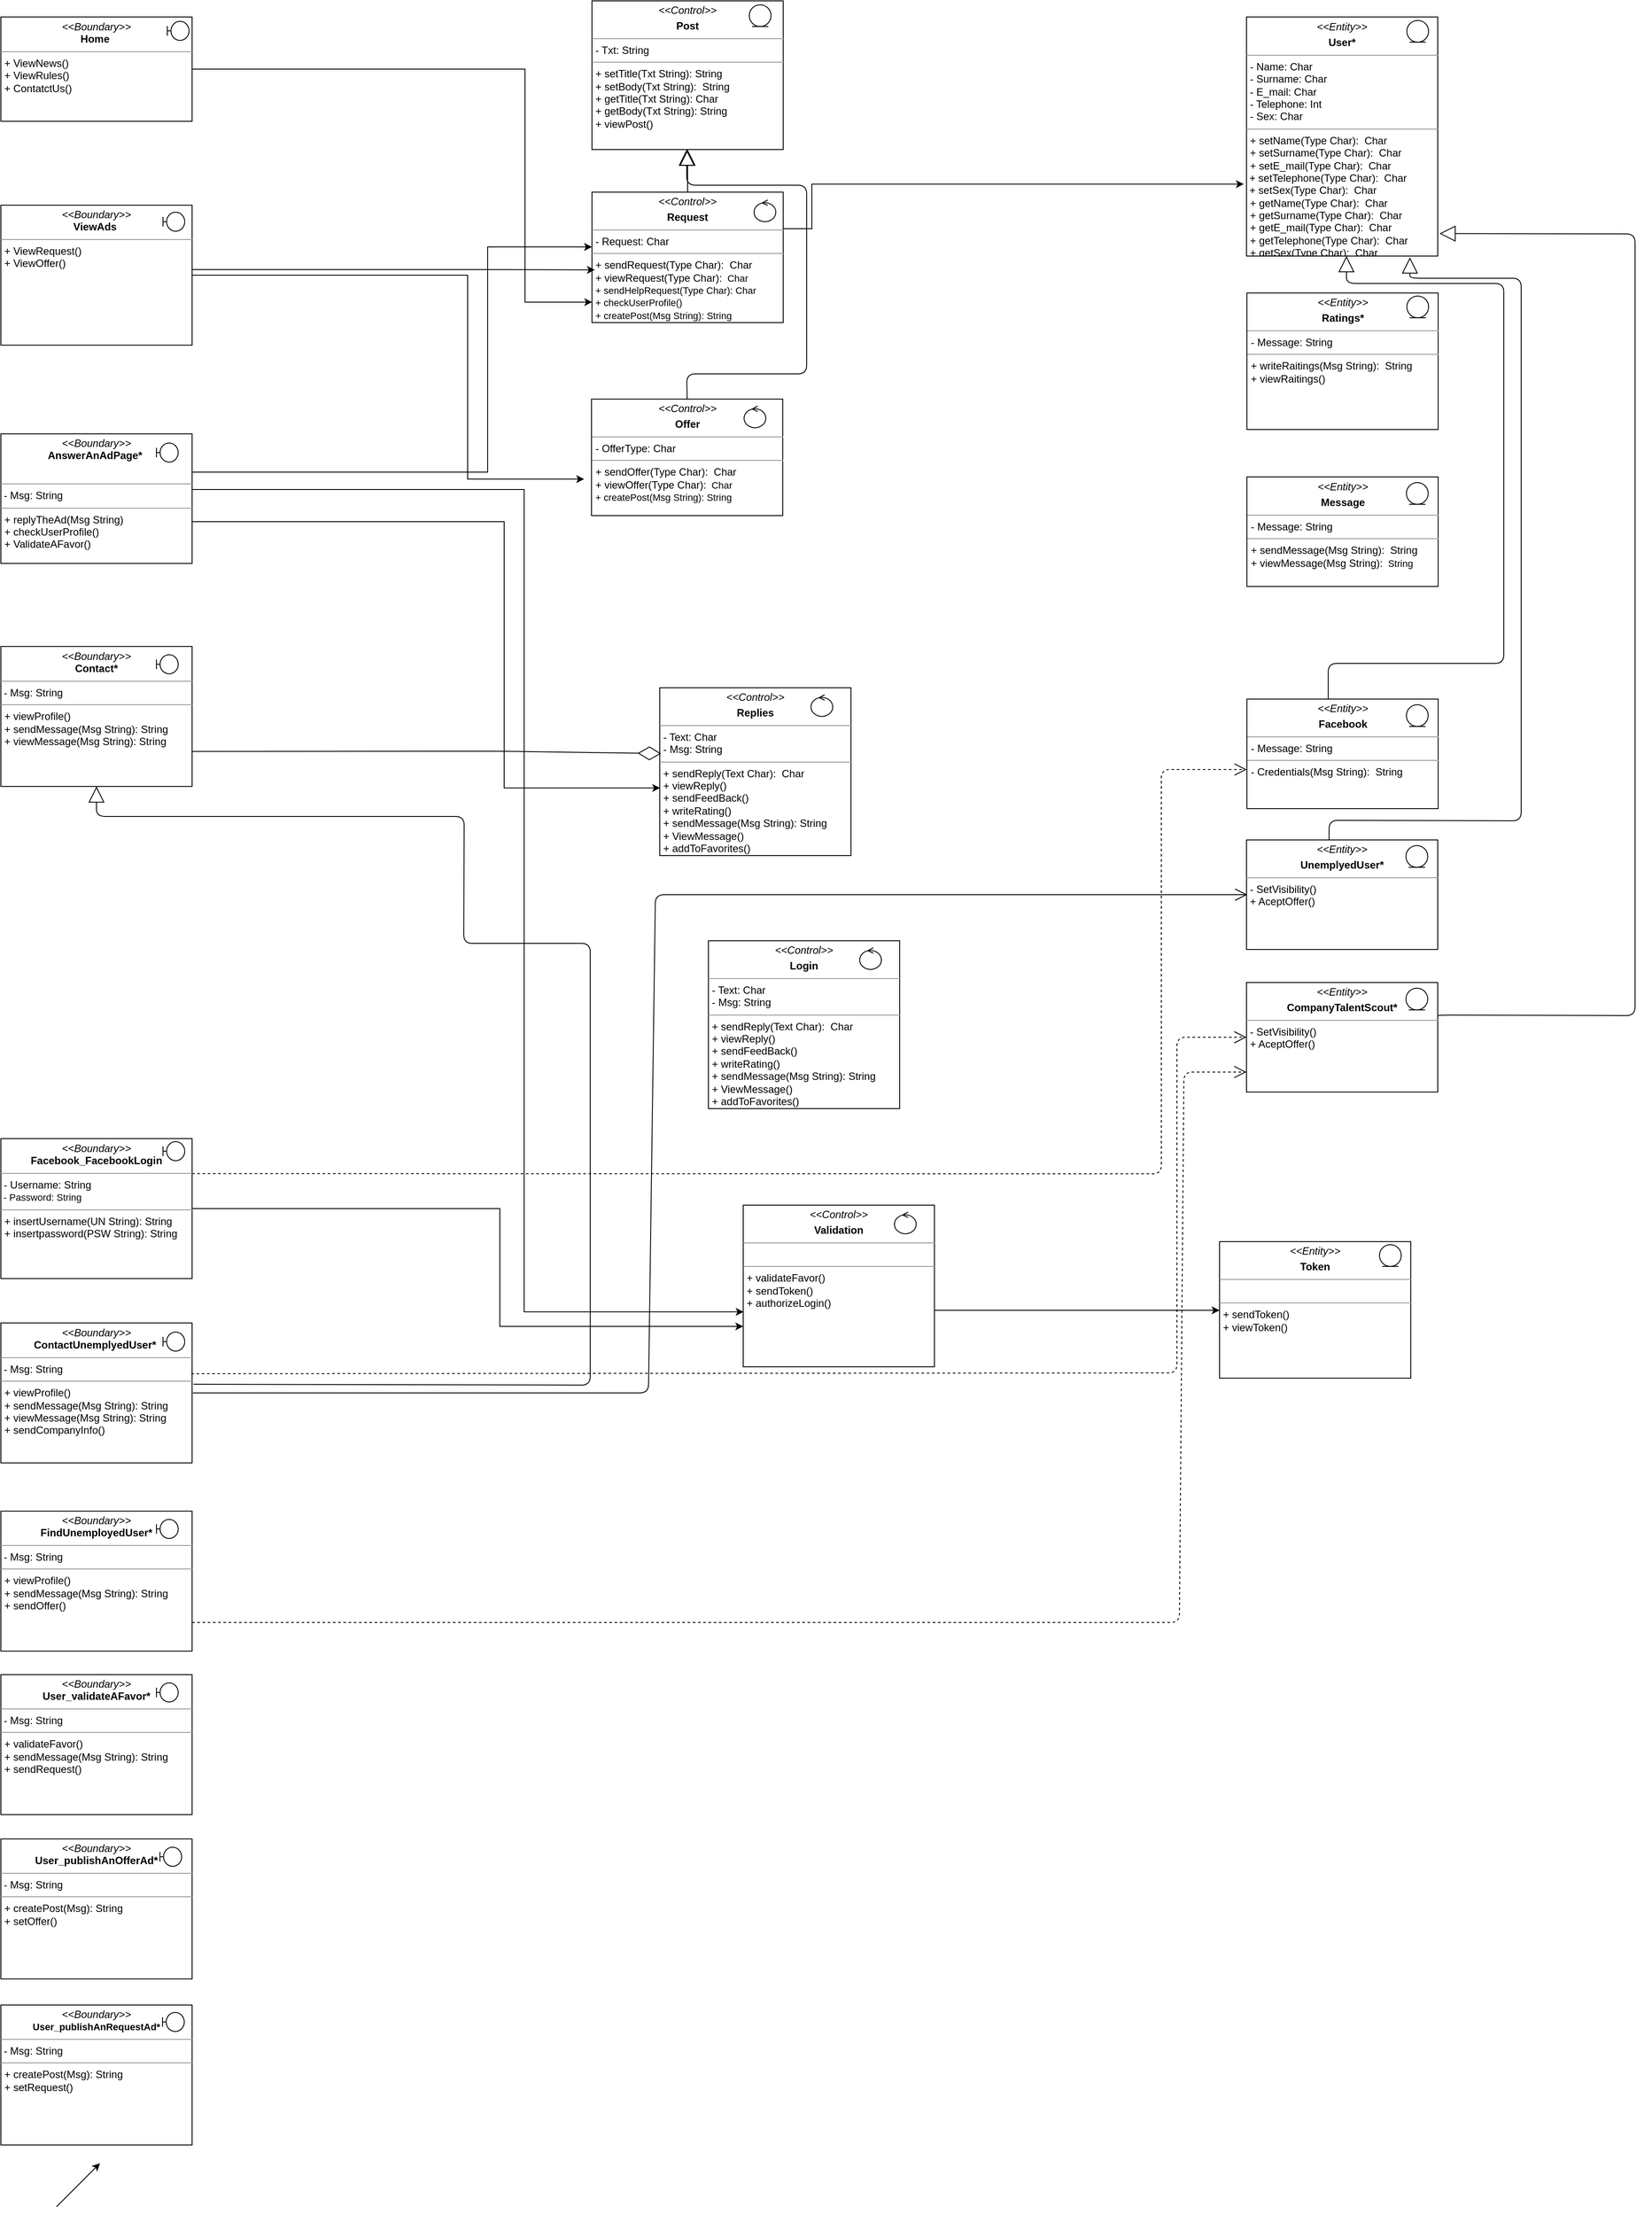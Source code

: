 <mxfile version="12.4.2" type="device" pages="1"><diagram name="Page-1" id="c4acf3e9-155e-7222-9cf6-157b1a14988f"><mxGraphModel dx="3022" dy="815" grid="0" gridSize="10" guides="1" tooltips="1" connect="1" arrows="1" fold="1" page="1" pageScale="1" pageWidth="1600" pageHeight="1200" background="#ffffff" math="0" shadow="0"><root><mxCell id="0"/><mxCell id="1" parent="0"/><mxCell id="k34qeXfR0Qo-PCBVSFpc-10" value="" style="edgeStyle=orthogonalEdgeStyle;rounded=0;orthogonalLoop=1;jettySize=auto;html=1;entryX=0.001;entryY=0.843;entryDx=0;entryDy=0;entryPerimeter=0;" parent="1" source="5d2195bd80daf111-18" target="mi70s_dDfHyVeeevijjB-14" edge="1"><mxGeometry relative="1" as="geometry"><mxPoint x="403" y="357" as="targetPoint"/><Array as="points"><mxPoint x="357" y="100"/><mxPoint x="357" y="367"/></Array></mxGeometry></mxCell><mxCell id="5d2195bd80daf111-18" value="&lt;p style=&quot;margin: 0px ; margin-top: 4px ; text-align: center&quot;&gt;&lt;i&gt;&amp;lt;&amp;lt;Boundary&amp;gt;&amp;gt;&lt;/i&gt;&lt;br&gt;&lt;b&gt;Home&amp;nbsp;&lt;/b&gt;&lt;/p&gt;&lt;hr size=&quot;1&quot;&gt;&lt;p style=&quot;margin: 0px 0px 0px 4px&quot;&gt;+ ViewNews()&lt;br&gt;+ ViewRules()&lt;/p&gt;&lt;p style=&quot;margin: 0px 0px 0px 4px&quot;&gt;+ ContatctUs()&lt;/p&gt;&lt;p style=&quot;margin: 0px 0px 0px 4px&quot;&gt;&lt;br&gt;&lt;/p&gt;" style="verticalAlign=top;align=left;overflow=fill;fontSize=12;fontFamily=Helvetica;html=1;rounded=0;shadow=0;comic=0;labelBackgroundColor=none;strokeWidth=1" parent="1" vertex="1"><mxGeometry x="-246" y="39.5" width="220" height="120" as="geometry"/></mxCell><mxCell id="mi70s_dDfHyVeeevijjB-1" value="&lt;p style=&quot;margin: 0px ; margin-top: 4px ; text-align: center&quot;&gt;&lt;font style=&quot;font-size: 12px&quot;&gt;&lt;i&gt;&amp;lt;&amp;lt;Control&amp;gt;&amp;gt;&lt;/i&gt;&lt;br&gt;&lt;/font&gt;&lt;/p&gt;&lt;p style=&quot;margin: 0px ; margin-top: 4px ; text-align: center&quot;&gt;&lt;font style=&quot;font-size: 12px&quot;&gt;&lt;b&gt;Offer&lt;/b&gt;&lt;/font&gt;&lt;/p&gt;&lt;hr size=&quot;1&quot;&gt;&lt;p style=&quot;margin: 0px 0px 0px 4px&quot;&gt;&lt;font style=&quot;font-size: 12px&quot;&gt;- OfferType: Char&lt;br&gt;&lt;/font&gt;&lt;/p&gt;&lt;hr size=&quot;1&quot;&gt;&lt;p style=&quot;margin: 0px 0px 0px 4px&quot;&gt;+ sendOffer(Type Char):&amp;nbsp; Char&lt;br&gt;+ viewOffer(Type Char):&lt;font style=&quot;font-size: 11px&quot;&gt;&amp;nbsp; Char&lt;/font&gt;&lt;/p&gt;&lt;p style=&quot;margin: 0px 0px 0px 4px&quot;&gt;&lt;font style=&quot;font-size: 11px&quot;&gt;+ createPost(Msg String): String&lt;/font&gt;&lt;/p&gt;" style="verticalAlign=top;align=left;overflow=fill;fontSize=12;fontFamily=Helvetica;html=1;rounded=0;shadow=0;comic=0;labelBackgroundColor=none;strokeWidth=1" parent="1" vertex="1"><mxGeometry x="433.5" y="479" width="220" height="134" as="geometry"/></mxCell><mxCell id="mi70s_dDfHyVeeevijjB-4" value="&lt;p style=&quot;margin: 0px ; margin-top: 4px ; text-align: center&quot;&gt;&lt;i&gt;&amp;lt;&amp;lt;Control&amp;gt;&amp;gt;&lt;/i&gt;&lt;br&gt;&lt;/p&gt;&lt;p style=&quot;margin: 0px ; margin-top: 4px ; text-align: center&quot;&gt;&lt;b&gt;Post&lt;/b&gt;&lt;/p&gt;&lt;hr size=&quot;1&quot;&gt;&lt;p style=&quot;margin: 0px ; margin-left: 4px&quot;&gt;- Txt: String&lt;br&gt;&lt;/p&gt;&lt;hr size=&quot;1&quot;&gt;&lt;p style=&quot;margin: 0px ; margin-left: 4px&quot;&gt;+ setTitle(Txt String): String&lt;br&gt;+ setBody(Txt String):&amp;nbsp; String&lt;/p&gt;&lt;p style=&quot;margin: 0px ; margin-left: 4px&quot;&gt;+ getTitle(Txt String): Char&lt;br&gt;+ getBody(Txt String): String&lt;br&gt;&lt;/p&gt;&lt;p style=&quot;margin: 0px ; margin-left: 4px&quot;&gt;+ viewPost()&lt;/p&gt;" style="verticalAlign=top;align=left;overflow=fill;fontSize=12;fontFamily=Helvetica;html=1;rounded=0;shadow=0;comic=0;labelBackgroundColor=none;strokeWidth=1" parent="1" vertex="1"><mxGeometry x="434" y="21" width="220" height="171" as="geometry"/></mxCell><mxCell id="k34qeXfR0Qo-PCBVSFpc-33" style="edgeStyle=orthogonalEdgeStyle;rounded=0;orthogonalLoop=1;jettySize=auto;html=1;entryX=-0.014;entryY=0.699;entryDx=0;entryDy=0;entryPerimeter=0;exitX=1;exitY=0.623;exitDx=0;exitDy=0;exitPerimeter=0;" parent="1" source="mi70s_dDfHyVeeevijjB-14" target="mi70s_dDfHyVeeevijjB-29" edge="1"><mxGeometry relative="1" as="geometry"><Array as="points"><mxPoint x="646" y="283"/><mxPoint x="687" y="283"/><mxPoint x="687" y="233"/></Array></mxGeometry></mxCell><mxCell id="mi70s_dDfHyVeeevijjB-14" value="&lt;p style=&quot;margin: 4px 0px 0px ; text-align: center&quot;&gt;&lt;i&gt;&amp;lt;&amp;lt;Control&amp;gt;&amp;gt;&lt;/i&gt;&lt;br&gt;&lt;/p&gt;&lt;p style=&quot;margin: 0px ; margin-top: 4px ; text-align: center&quot;&gt;&lt;span&gt;&lt;b&gt;Request&lt;/b&gt;&lt;/span&gt;&lt;br&gt;&lt;/p&gt;&lt;hr size=&quot;1&quot;&gt;&lt;p style=&quot;margin: 0px 0px 0px 4px&quot;&gt;&lt;font style=&quot;font-size: 12px&quot;&gt;- Request: Char&lt;br&gt;&lt;/font&gt;&lt;/p&gt;&lt;hr size=&quot;1&quot;&gt;&lt;p style=&quot;margin: 0px 0px 0px 4px&quot;&gt;+ sendRequest(Type Char):&amp;nbsp; Char&lt;br&gt;+ viewRequest(Type Char):&lt;font style=&quot;font-size: 11px&quot;&gt;&amp;nbsp; Char&lt;/font&gt;&lt;br&gt;&lt;/p&gt;&lt;p style=&quot;margin: 0px 0px 0px 4px&quot;&gt;&lt;font style=&quot;font-size: 11px&quot;&gt;+ sendHelpRequest(Type Char): Char&lt;/font&gt;&lt;/p&gt;&lt;p style=&quot;margin: 0px 0px 0px 4px&quot;&gt;&lt;font style=&quot;font-size: 11px&quot;&gt;+ checkUserProfile()&lt;/font&gt;&lt;/p&gt;&lt;p style=&quot;margin: 0px 0px 0px 4px&quot;&gt;&lt;font style=&quot;font-size: 11px&quot;&gt;+ createPost(Msg String): String&lt;br&gt;&lt;/font&gt;&lt;/p&gt;" style="verticalAlign=top;align=left;overflow=fill;fontSize=12;fontFamily=Helvetica;html=1;rounded=0;shadow=0;comic=0;labelBackgroundColor=none;strokeWidth=1" parent="1" vertex="1"><mxGeometry x="434" y="241" width="220" height="150" as="geometry"/></mxCell><mxCell id="k34qeXfR0Qo-PCBVSFpc-29" style="edgeStyle=orthogonalEdgeStyle;rounded=0;orthogonalLoop=1;jettySize=auto;html=1;entryX=0.015;entryY=0.596;entryDx=0;entryDy=0;entryPerimeter=0;" parent="1" source="mi70s_dDfHyVeeevijjB-16" target="mi70s_dDfHyVeeevijjB-14" edge="1"><mxGeometry relative="1" as="geometry"><Array as="points"><mxPoint x="299" y="330"/><mxPoint x="299" y="330"/></Array></mxGeometry></mxCell><mxCell id="k34qeXfR0Qo-PCBVSFpc-31" style="edgeStyle=orthogonalEdgeStyle;rounded=0;orthogonalLoop=1;jettySize=auto;html=1;" parent="1" source="mi70s_dDfHyVeeevijjB-16" edge="1"><mxGeometry relative="1" as="geometry"><mxPoint x="425" y="571" as="targetPoint"/><Array as="points"><mxPoint x="291" y="337"/><mxPoint x="291" y="571"/></Array></mxGeometry></mxCell><mxCell id="mi70s_dDfHyVeeevijjB-16" value="&lt;p style=&quot;margin: 0px ; margin-top: 4px ; text-align: center&quot;&gt;&lt;i&gt;&amp;lt;&amp;lt;Boundary&amp;gt;&amp;gt;&lt;/i&gt;&lt;br&gt;&lt;b&gt;ViewAds&amp;nbsp;&lt;/b&gt;&lt;/p&gt;&lt;hr size=&quot;1&quot;&gt;&lt;p style=&quot;margin: 0px 0px 0px 4px&quot;&gt;&lt;span&gt;+ ViewRequest()&lt;/span&gt;&lt;br&gt;&lt;/p&gt;&lt;p style=&quot;margin: 0px 0px 0px 4px&quot;&gt;+ ViewOffer()&lt;/p&gt;&lt;p style=&quot;margin: 0px 0px 0px 4px&quot;&gt;&lt;br&gt;&lt;/p&gt;&amp;nbsp;" style="verticalAlign=top;align=left;overflow=fill;fontSize=12;fontFamily=Helvetica;html=1;rounded=0;shadow=0;comic=0;labelBackgroundColor=none;strokeWidth=1" parent="1" vertex="1"><mxGeometry x="-246" y="256" width="220" height="161" as="geometry"/></mxCell><mxCell id="mi70s_dDfHyVeeevijjB-22" value="&lt;p style=&quot;margin: 0px ; margin-top: 4px ; text-align: center&quot;&gt;&lt;i style=&quot;font-weight: normal&quot;&gt;&amp;lt;&amp;lt;Boundary&amp;gt;&amp;gt;&lt;/i&gt;&lt;br&gt;&lt;span&gt;Contact*&lt;/span&gt;&lt;/p&gt;&lt;hr size=&quot;1&quot;&gt;&lt;p style=&quot;margin: 0px 0px 0px 4px&quot;&gt;&lt;/p&gt;&lt;font style=&quot;font-size: 11px&quot;&gt;&lt;span style=&quot;font-size: 12px&quot;&gt;&amp;nbsp;&lt;span style=&quot;font-weight: normal&quot;&gt;- Msg: String&lt;/span&gt;&lt;/span&gt;&lt;span style=&quot;font-weight: normal&quot;&gt;&lt;br&gt;&lt;/span&gt;&lt;hr size=&quot;1&quot; style=&quot;font-size: 12px&quot;&gt;&lt;p style=&quot;font-size: 12px ; margin: 0px 0px 0px 4px&quot;&gt;&lt;span style=&quot;font-weight: normal&quot;&gt;+ viewProfile()&lt;br&gt;&lt;/span&gt;&lt;/p&gt;&lt;p style=&quot;font-size: 12px ; margin: 0px 0px 0px 4px&quot;&gt;&lt;span style=&quot;font-weight: normal&quot;&gt;+ sendMessage(Msg String): String&lt;/span&gt;&lt;/p&gt;&lt;p style=&quot;font-size: 12px ; margin: 0px 0px 0px 4px&quot;&gt;&lt;span style=&quot;font-weight: normal&quot;&gt;+ viewMessage(Msg String): String&lt;/span&gt;&lt;/p&gt;&lt;/font&gt;" style="verticalAlign=top;align=left;overflow=fill;fontSize=12;fontFamily=Helvetica;html=1;rounded=0;shadow=0;comic=0;labelBackgroundColor=none;strokeWidth=1;fontStyle=1" parent="1" vertex="1"><mxGeometry x="-246" y="763.5" width="220" height="161" as="geometry"/></mxCell><mxCell id="mi70s_dDfHyVeeevijjB-24" value="&lt;p style=&quot;margin: 4px 0px 0px ; text-align: center&quot;&gt;&lt;i&gt;&amp;lt;&amp;lt;Entity&amp;gt;&amp;gt;&lt;/i&gt;&lt;/p&gt;&lt;p style=&quot;margin: 0px ; margin-top: 4px ; text-align: center&quot;&gt;&lt;b&gt;Message&lt;/b&gt;&lt;/p&gt;&lt;hr size=&quot;1&quot;&gt;&lt;p style=&quot;margin: 0px 0px 0px 4px&quot;&gt;&lt;font style=&quot;font-size: 12px&quot;&gt;- Message: String&lt;br&gt;&lt;/font&gt;&lt;/p&gt;&lt;hr size=&quot;1&quot;&gt;&lt;p style=&quot;margin: 0px 0px 0px 4px&quot;&gt;+ sendMessage(Msg String):&amp;nbsp; String&lt;br&gt;+ viewMessage(Msg String):&lt;font style=&quot;font-size: 11px&quot;&gt;&amp;nbsp; String&lt;/font&gt;&lt;br&gt;&lt;/p&gt;" style="verticalAlign=top;align=left;overflow=fill;fontSize=12;fontFamily=Helvetica;html=1;rounded=0;shadow=0;comic=0;labelBackgroundColor=none;strokeWidth=1" parent="1" vertex="1"><mxGeometry x="1187.5" y="568.5" width="220" height="126" as="geometry"/></mxCell><mxCell id="k34qeXfR0Qo-PCBVSFpc-25" style="edgeStyle=orthogonalEdgeStyle;rounded=0;orthogonalLoop=1;jettySize=auto;html=1;entryX=0.002;entryY=0.597;entryDx=0;entryDy=0;entryPerimeter=0;" parent="1" source="mi70s_dDfHyVeeevijjB-26" target="k34qeXfR0Qo-PCBVSFpc-22" edge="1"><mxGeometry relative="1" as="geometry"><mxPoint x="386" y="784" as="targetPoint"/><Array as="points"><mxPoint x="333" y="620"/><mxPoint x="333" y="926"/></Array></mxGeometry></mxCell><mxCell id="k34qeXfR0Qo-PCBVSFpc-43" style="edgeStyle=orthogonalEdgeStyle;rounded=0;orthogonalLoop=1;jettySize=auto;html=1;entryX=0.002;entryY=0.66;entryDx=0;entryDy=0;entryPerimeter=0;" parent="1" source="mi70s_dDfHyVeeevijjB-26" target="k34qeXfR0Qo-PCBVSFpc-40" edge="1"><mxGeometry relative="1" as="geometry"><Array as="points"><mxPoint x="356" y="583"/><mxPoint x="356" y="1528"/></Array></mxGeometry></mxCell><mxCell id="k34qeXfR0Qo-PCBVSFpc-44" style="edgeStyle=orthogonalEdgeStyle;rounded=0;orthogonalLoop=1;jettySize=auto;html=1;" parent="1" source="mi70s_dDfHyVeeevijjB-26" target="mi70s_dDfHyVeeevijjB-14" edge="1"><mxGeometry relative="1" as="geometry"><mxPoint x="382" y="284" as="targetPoint"/><Array as="points"><mxPoint x="314" y="563"/><mxPoint x="314" y="304"/></Array></mxGeometry></mxCell><mxCell id="mi70s_dDfHyVeeevijjB-26" value="&lt;p style=&quot;margin: 0px ; margin-top: 4px ; text-align: center&quot;&gt;&lt;i&gt;&amp;lt;&amp;lt;Boundary&amp;gt;&amp;gt;&lt;/i&gt;&lt;br&gt;&lt;b&gt;AnswerAnAdPage*&amp;nbsp;&lt;/b&gt;&lt;/p&gt;&lt;p style=&quot;margin: 0px ; margin-top: 4px ; text-align: center&quot;&gt;&lt;b&gt;&lt;br&gt;&lt;/b&gt;&lt;/p&gt;&lt;hr size=&quot;1&quot;&gt;&amp;nbsp;- Msg: String&lt;br&gt;&lt;hr size=&quot;1&quot;&gt;&lt;p style=&quot;margin: 0px 0px 0px 4px&quot;&gt;+ replyTheAd(Msg String)&lt;/p&gt;&lt;p style=&quot;margin: 0px 0px 0px 4px&quot;&gt;&lt;span&gt;+ checkUserProfile()&lt;/span&gt;&lt;/p&gt;&lt;p style=&quot;margin: 0px 0px 0px 4px&quot;&gt;&lt;span&gt;+ ValidateAFavor()&lt;/span&gt;&lt;/p&gt;&lt;p style=&quot;margin: 0px 0px 0px 4px&quot;&gt;&lt;br&gt;&lt;/p&gt;&lt;p style=&quot;margin: 0px 0px 0px 4px&quot;&gt;&lt;/p&gt;" style="verticalAlign=top;align=left;overflow=fill;fontSize=12;fontFamily=Helvetica;html=1;rounded=0;shadow=0;comic=0;labelBackgroundColor=none;strokeWidth=1" parent="1" vertex="1"><mxGeometry x="-246" y="519" width="220" height="149" as="geometry"/></mxCell><mxCell id="mi70s_dDfHyVeeevijjB-29" value="&lt;p style=&quot;margin: 0px ; margin-top: 4px ; text-align: center&quot;&gt;&lt;i&gt;&amp;lt;&amp;lt;Entity&amp;gt;&amp;gt;&lt;/i&gt;&lt;br&gt;&lt;/p&gt;&lt;p style=&quot;margin: 0px ; margin-top: 4px ; text-align: center&quot;&gt;&lt;b&gt;User*&lt;/b&gt;&lt;/p&gt;&lt;hr size=&quot;1&quot;&gt;&lt;p style=&quot;margin: 0px 0px 0px 4px&quot;&gt;&lt;font style=&quot;font-size: 12px&quot;&gt;- Name: Char&lt;br&gt;&lt;/font&gt;&lt;/p&gt;&lt;p style=&quot;margin: 0px 0px 0px 4px&quot;&gt;&lt;font style=&quot;font-size: 12px&quot;&gt;- Surname: Char&lt;br&gt;&lt;/font&gt;&lt;/p&gt;&lt;p style=&quot;margin: 0px 0px 0px 4px&quot;&gt;&lt;font style=&quot;font-size: 12px&quot;&gt;- E_mail: Char&lt;br&gt;&lt;/font&gt;&lt;/p&gt;&lt;p style=&quot;margin: 0px 0px 0px 4px&quot;&gt;&lt;font style=&quot;font-size: 12px&quot;&gt;- Telephone: Int&amp;nbsp;&lt;/font&gt;&lt;/p&gt;&lt;p style=&quot;margin: 0px 0px 0px 4px&quot;&gt;&lt;font style=&quot;font-size: 12px&quot;&gt;- Sex: Char&lt;/font&gt;&lt;/p&gt;&lt;hr size=&quot;1&quot;&gt;&lt;p style=&quot;margin: 0px 0px 0px 4px&quot;&gt;+ setName(Type Char):&amp;nbsp; Char&lt;/p&gt;&lt;p style=&quot;margin: 0px 0px 0px 4px&quot;&gt;+ setSurname(Type Char):&amp;nbsp; Char&lt;br&gt;+ setE_mail(Type Char):&amp;nbsp; Char&lt;br&gt;&lt;/p&gt;&amp;nbsp;+ setTelephone(Type Char):&amp;nbsp; Char&amp;nbsp;&lt;br&gt;&amp;nbsp;+ setSex(Type Char):&amp;nbsp; Char&lt;br&gt;&lt;p style=&quot;margin: 0px 0px 0px 4px&quot;&gt;+ getName(Type Char):&amp;nbsp; Char&lt;/p&gt;&lt;p style=&quot;margin: 0px 0px 0px 4px&quot;&gt;+ getSurname(Type Char):&amp;nbsp; Char&lt;br&gt;+ getE_mail(Type Char):&amp;nbsp; Char&lt;br&gt;&lt;/p&gt;&lt;p style=&quot;margin: 0px 0px 0px 4px&quot;&gt;+ getTelephone(Type Char):&amp;nbsp; Char&amp;nbsp;&lt;br&gt;+ getSex(Type Char):&amp;nbsp; Char&lt;br&gt;&lt;/p&gt;&lt;p style=&quot;margin: 0px 0px 0px 4px&quot;&gt;&lt;br&gt;&lt;/p&gt;" style="verticalAlign=top;align=left;overflow=fill;fontSize=12;fontFamily=Helvetica;html=1;rounded=0;shadow=0;comic=0;labelBackgroundColor=none;strokeWidth=1" parent="1" vertex="1"><mxGeometry x="1187" y="39.5" width="220" height="275" as="geometry"/></mxCell><mxCell id="k34qeXfR0Qo-PCBVSFpc-1" value="" style="shape=umlBoundary;whiteSpace=wrap;html=1;" parent="1" vertex="1"><mxGeometry x="-54.5" y="44.5" width="25" height="22" as="geometry"/></mxCell><mxCell id="k34qeXfR0Qo-PCBVSFpc-2" value="" style="ellipse;shape=umlEntity;whiteSpace=wrap;html=1;" parent="1" vertex="1"><mxGeometry x="1371.5" y="43.5" width="25" height="25" as="geometry"/></mxCell><mxCell id="k34qeXfR0Qo-PCBVSFpc-5" value="" style="ellipse;shape=umlControl;whiteSpace=wrap;html=1;" parent="1" vertex="1"><mxGeometry x="620.5" y="250" width="25" height="25" as="geometry"/></mxCell><mxCell id="k34qeXfR0Qo-PCBVSFpc-6" value="" style="ellipse;shape=umlControl;whiteSpace=wrap;html=1;" parent="1" vertex="1"><mxGeometry x="609" y="487" width="25" height="25" as="geometry"/></mxCell><mxCell id="k34qeXfR0Qo-PCBVSFpc-11" value="" style="shape=umlBoundary;whiteSpace=wrap;html=1;" parent="1" vertex="1"><mxGeometry x="-59.5" y="264" width="25" height="22" as="geometry"/></mxCell><mxCell id="k34qeXfR0Qo-PCBVSFpc-12" value="&lt;p style=&quot;margin: 0px ; margin-top: 4px ; text-align: center&quot;&gt;&lt;i&gt;&amp;lt;&amp;lt;Entity&amp;gt;&amp;gt;&lt;/i&gt;&lt;br&gt;&lt;/p&gt;&lt;p style=&quot;margin: 0px ; margin-top: 4px ; text-align: center&quot;&gt;&lt;b&gt;Ratings*&lt;/b&gt;&lt;/p&gt;&lt;hr size=&quot;1&quot;&gt;&lt;p style=&quot;margin: 0px 0px 0px 4px&quot;&gt;&lt;/p&gt;&lt;p style=&quot;margin: 0px 0px 0px 4px&quot;&gt;- Message: String&lt;br&gt;&lt;/p&gt;&lt;hr size=&quot;1&quot;&gt;&lt;p style=&quot;margin: 0px 0px 0px 4px&quot;&gt;+ writeRaitings(Msg String):&amp;nbsp; String&lt;br&gt;+ viewRaitings()&lt;/p&gt;&lt;p style=&quot;margin: 0px 0px 0px 4px&quot;&gt;&lt;br&gt;&lt;/p&gt;" style="verticalAlign=top;align=left;overflow=fill;fontSize=12;fontFamily=Helvetica;html=1;rounded=0;shadow=0;comic=0;labelBackgroundColor=none;strokeWidth=1" parent="1" vertex="1"><mxGeometry x="1187.5" y="357" width="220" height="157" as="geometry"/></mxCell><mxCell id="k34qeXfR0Qo-PCBVSFpc-13" value="" style="ellipse;shape=umlEntity;whiteSpace=wrap;html=1;" parent="1" vertex="1"><mxGeometry x="1371.5" y="360.5" width="25" height="25" as="geometry"/></mxCell><mxCell id="k34qeXfR0Qo-PCBVSFpc-16" value="" style="ellipse;shape=umlEntity;whiteSpace=wrap;html=1;" parent="1" vertex="1"><mxGeometry x="1371" y="575" width="25" height="25" as="geometry"/></mxCell><mxCell id="k34qeXfR0Qo-PCBVSFpc-17" value="" style="shape=umlBoundary;whiteSpace=wrap;html=1;" parent="1" vertex="1"><mxGeometry x="-67" y="529.5" width="25" height="22" as="geometry"/></mxCell><mxCell id="k34qeXfR0Qo-PCBVSFpc-18" value="" style="shape=umlBoundary;whiteSpace=wrap;html=1;fontStyle=1" parent="1" vertex="1"><mxGeometry x="-67" y="773" width="25" height="22" as="geometry"/></mxCell><mxCell id="k34qeXfR0Qo-PCBVSFpc-22" value="&lt;p style=&quot;margin: 0px ; margin-top: 4px ; text-align: center&quot;&gt;&lt;font style=&quot;font-size: 12px&quot;&gt;&lt;i&gt;&amp;lt;&amp;lt;Control&amp;gt;&amp;gt;&lt;/i&gt;&lt;br&gt;&lt;/font&gt;&lt;/p&gt;&lt;p style=&quot;margin: 0px ; margin-top: 4px ; text-align: center&quot;&gt;&lt;font style=&quot;font-size: 12px&quot;&gt;&lt;b&gt;Replies&lt;/b&gt;&lt;/font&gt;&lt;/p&gt;&lt;hr size=&quot;1&quot;&gt;&lt;p style=&quot;margin: 0px 0px 0px 4px&quot;&gt;&lt;font style=&quot;font-size: 12px&quot;&gt;- Text: Char&lt;br&gt;&lt;/font&gt;&lt;/p&gt;&lt;p style=&quot;margin: 0px 0px 0px 4px&quot;&gt;&lt;font style=&quot;font-size: 12px&quot;&gt;- Msg: String&lt;/font&gt;&lt;/p&gt;&lt;hr size=&quot;1&quot;&gt;&lt;p style=&quot;margin: 0px 0px 0px 4px&quot;&gt;+ sendReply(Text Char):&amp;nbsp; Char&lt;br&gt;+ viewReply()&lt;br&gt;&lt;/p&gt;&lt;p style=&quot;margin: 0px 0px 0px 4px&quot;&gt;+ sendFeedBack()&lt;/p&gt;&lt;p style=&quot;margin: 0px 0px 0px 4px&quot;&gt;+ writeRating()&lt;/p&gt;&lt;p style=&quot;margin: 0px 0px 0px 4px&quot;&gt;+ sendMessage(Msg String): String&lt;/p&gt;&lt;p style=&quot;margin: 0px 0px 0px 4px&quot;&gt;+ ViewMessage()&lt;/p&gt;&lt;p style=&quot;margin: 0px 0px 0px 4px&quot;&gt;+ addToFavorites()&lt;/p&gt;" style="verticalAlign=top;align=left;overflow=fill;fontSize=12;fontFamily=Helvetica;html=1;rounded=0;shadow=0;comic=0;labelBackgroundColor=none;strokeWidth=1" parent="1" vertex="1"><mxGeometry x="512" y="811" width="220" height="193" as="geometry"/></mxCell><mxCell id="k34qeXfR0Qo-PCBVSFpc-23" value="" style="ellipse;shape=umlControl;whiteSpace=wrap;html=1;" parent="1" vertex="1"><mxGeometry x="686" y="819" width="25" height="25" as="geometry"/></mxCell><mxCell id="k34qeXfR0Qo-PCBVSFpc-37" value="" style="ellipse;shape=umlEntity;whiteSpace=wrap;html=1;" parent="1" vertex="1"><mxGeometry x="615" y="25.5" width="25" height="25" as="geometry"/></mxCell><mxCell id="k34qeXfR0Qo-PCBVSFpc-38" value="&lt;p style=&quot;margin: 0px ; margin-top: 4px ; text-align: center&quot;&gt;&lt;i&gt;&amp;lt;&amp;lt;Entity&amp;gt;&amp;gt;&lt;/i&gt;&lt;br&gt;&lt;/p&gt;&lt;p style=&quot;margin: 0px ; margin-top: 4px ; text-align: center&quot;&gt;&lt;b&gt;Token&lt;/b&gt;&lt;/p&gt;&lt;hr size=&quot;1&quot;&gt;&lt;p style=&quot;margin: 0px 0px 0px 4px&quot;&gt;&lt;/p&gt;&lt;p style=&quot;margin: 0px 0px 0px 4px&quot;&gt;&lt;br&gt;&lt;/p&gt;&lt;hr size=&quot;1&quot;&gt;&lt;p style=&quot;margin: 0px 0px 0px 4px&quot;&gt;+ sendToken()&lt;br&gt;+ viewToken()&lt;/p&gt;&lt;p style=&quot;margin: 0px 0px 0px 4px&quot;&gt;&lt;br&gt;&lt;/p&gt;" style="verticalAlign=top;align=left;overflow=fill;fontSize=12;fontFamily=Helvetica;html=1;rounded=0;shadow=0;comic=0;labelBackgroundColor=none;strokeWidth=1" parent="1" vertex="1"><mxGeometry x="1156" y="1448" width="220" height="157" as="geometry"/></mxCell><mxCell id="k34qeXfR0Qo-PCBVSFpc-39" value="" style="ellipse;shape=umlEntity;whiteSpace=wrap;html=1;" parent="1" vertex="1"><mxGeometry x="1340" y="1451.5" width="25" height="25" as="geometry"/></mxCell><mxCell id="k34qeXfR0Qo-PCBVSFpc-45" style="edgeStyle=orthogonalEdgeStyle;rounded=0;orthogonalLoop=1;jettySize=auto;html=1;" parent="1" source="k34qeXfR0Qo-PCBVSFpc-40" target="k34qeXfR0Qo-PCBVSFpc-38" edge="1"><mxGeometry relative="1" as="geometry"><Array as="points"><mxPoint x="920" y="1527"/><mxPoint x="920" y="1527"/></Array></mxGeometry></mxCell><mxCell id="k34qeXfR0Qo-PCBVSFpc-40" value="&lt;p style=&quot;margin: 0px ; margin-top: 4px ; text-align: center&quot;&gt;&lt;font style=&quot;font-size: 12px&quot;&gt;&lt;i&gt;&amp;lt;&amp;lt;Control&amp;gt;&amp;gt;&lt;/i&gt;&lt;br&gt;&lt;/font&gt;&lt;/p&gt;&lt;p style=&quot;margin: 0px ; margin-top: 4px ; text-align: center&quot;&gt;&lt;font style=&quot;font-size: 12px&quot;&gt;&lt;b&gt;Validation&lt;/b&gt;&lt;/font&gt;&lt;/p&gt;&lt;hr size=&quot;1&quot;&gt;&lt;p style=&quot;margin: 0px 0px 0px 4px&quot;&gt;&lt;br&gt;&lt;/p&gt;&lt;hr size=&quot;1&quot;&gt;&lt;p style=&quot;margin: 0px 0px 0px 4px&quot;&gt;+ validateFavor()&lt;/p&gt;&lt;p style=&quot;margin: 0px 0px 0px 4px&quot;&gt;+ sendToken()&lt;/p&gt;&lt;p style=&quot;margin: 0px 0px 0px 4px&quot;&gt;+ authorizeLogin()&lt;/p&gt;&lt;p style=&quot;margin: 0px 0px 0px 4px&quot;&gt;&lt;br&gt;&lt;/p&gt;" style="verticalAlign=top;align=left;overflow=fill;fontSize=12;fontFamily=Helvetica;html=1;rounded=0;shadow=0;comic=0;labelBackgroundColor=none;strokeWidth=1" parent="1" vertex="1"><mxGeometry x="608" y="1406" width="220" height="186" as="geometry"/></mxCell><mxCell id="k34qeXfR0Qo-PCBVSFpc-41" value="" style="ellipse;shape=umlControl;whiteSpace=wrap;html=1;" parent="1" vertex="1"><mxGeometry x="782" y="1414" width="25" height="25" as="geometry"/></mxCell><mxCell id="27g4lRYmnajEj6ruaBCk-1" value="" style="endArrow=block;endSize=16;endFill=0;html=1;entryX=0.5;entryY=1;entryDx=0;entryDy=0;exitX=0.5;exitY=0;exitDx=0;exitDy=0;" parent="1" source="mi70s_dDfHyVeeevijjB-14" target="mi70s_dDfHyVeeevijjB-4" edge="1"><mxGeometry width="160" relative="1" as="geometry"><mxPoint x="397.5" y="204.5" as="sourcePoint"/><mxPoint x="557.5" y="204.5" as="targetPoint"/></mxGeometry></mxCell><mxCell id="27g4lRYmnajEj6ruaBCk-2" value="" style="endArrow=block;endSize=16;endFill=0;html=1;entryX=0.5;entryY=1;entryDx=0;entryDy=0;exitX=0.5;exitY=0;exitDx=0;exitDy=0;" parent="1" source="mi70s_dDfHyVeeevijjB-1" edge="1"><mxGeometry width="160" relative="1" as="geometry"><mxPoint x="543" y="241" as="sourcePoint"/><mxPoint x="543" y="192" as="targetPoint"/><Array as="points"><mxPoint x="543" y="450"/><mxPoint x="681" y="450"/><mxPoint x="681" y="233"/><mxPoint x="543" y="233"/></Array></mxGeometry></mxCell><mxCell id="27g4lRYmnajEj6ruaBCk-10" value="" style="endArrow=diamondThin;endFill=0;endSize=24;html=1;exitX=1;exitY=0.75;exitDx=0;exitDy=0;entryX=0.007;entryY=0.392;entryDx=0;entryDy=0;entryPerimeter=0;" parent="1" source="mi70s_dDfHyVeeevijjB-22" target="k34qeXfR0Qo-PCBVSFpc-22" edge="1"><mxGeometry width="160" relative="1" as="geometry"><mxPoint x="265" y="808.5" as="sourcePoint"/><mxPoint x="425" y="808.5" as="targetPoint"/><Array as="points"><mxPoint x="271" y="884"/><mxPoint x="328" y="884"/></Array></mxGeometry></mxCell><mxCell id="_cNIpxSWDg_C1git-y9I-2" style="edgeStyle=orthogonalEdgeStyle;rounded=0;orthogonalLoop=1;jettySize=auto;html=1;entryX=0;entryY=0.75;entryDx=0;entryDy=0;" parent="1" source="_cNIpxSWDg_C1git-y9I-1" target="k34qeXfR0Qo-PCBVSFpc-40" edge="1"><mxGeometry relative="1" as="geometry"><Array as="points"><mxPoint x="328" y="1410"/><mxPoint x="328" y="1545"/></Array></mxGeometry></mxCell><mxCell id="_cNIpxSWDg_C1git-y9I-1" value="&lt;p style=&quot;margin: 0px ; margin-top: 4px ; text-align: center&quot;&gt;&lt;i&gt;&amp;lt;&amp;lt;Boundary&amp;gt;&amp;gt;&lt;/i&gt;&lt;br&gt;&lt;b&gt;Facebook_FacebookLogin&lt;/b&gt;&lt;/p&gt;&lt;hr size=&quot;1&quot;&gt;&lt;p style=&quot;margin: 0px 0px 0px 4px&quot;&gt;&lt;/p&gt;&lt;font style=&quot;font-size: 11px&quot;&gt;&lt;span style=&quot;font-size: 12px&quot;&gt;&amp;nbsp;- Username: String&lt;br&gt;&lt;/span&gt;&amp;nbsp;- Password: String&lt;br&gt;&lt;hr size=&quot;1&quot; style=&quot;font-size: 12px&quot;&gt;&lt;p style=&quot;font-size: 12px ; margin: 0px 0px 0px 4px&quot;&gt;&lt;span&gt;+ insertUsername(UN String): String&lt;/span&gt;&lt;br&gt;&lt;/p&gt;&lt;p style=&quot;font-size: 12px ; margin: 0px 0px 0px 4px&quot;&gt;+ insertpassword(PSW String): String&lt;/p&gt;&lt;/font&gt;" style="verticalAlign=top;align=left;overflow=fill;fontSize=12;fontFamily=Helvetica;html=1;rounded=0;shadow=0;comic=0;labelBackgroundColor=none;strokeWidth=1" parent="1" vertex="1"><mxGeometry x="-246" y="1329.5" width="220" height="161" as="geometry"/></mxCell><mxCell id="_cNIpxSWDg_C1git-y9I-3" value="" style="endArrow=block;endSize=16;endFill=0;html=1;entryX=0.5;entryY=1;entryDx=0;entryDy=0;exitX=1.007;exitY=0.438;exitDx=0;exitDy=0;exitPerimeter=0;" parent="1" source="_cNIpxSWDg_C1git-y9I-5" target="mi70s_dDfHyVeeevijjB-22" edge="1"><mxGeometry width="160" relative="1" as="geometry"><mxPoint x="240" y="1613.016" as="sourcePoint"/><mxPoint x="286.5" y="1064" as="targetPoint"/><Array as="points"><mxPoint x="432" y="1613"/><mxPoint x="432" y="1105"/><mxPoint x="286.5" y="1105"/><mxPoint x="287" y="959"/><mxPoint x="-136" y="959"/></Array></mxGeometry></mxCell><mxCell id="_cNIpxSWDg_C1git-y9I-5" value="&lt;p style=&quot;margin: 0px ; margin-top: 4px ; text-align: center&quot;&gt;&lt;i&gt;&amp;lt;&amp;lt;Boundary&amp;gt;&amp;gt;&lt;/i&gt;&lt;br&gt;&lt;b&gt;ContactUnemplyedUser*&amp;nbsp;&lt;/b&gt;&lt;/p&gt;&lt;hr size=&quot;1&quot;&gt;&lt;p style=&quot;margin: 0px 0px 0px 4px&quot;&gt;&lt;/p&gt;&lt;font style=&quot;font-size: 11px&quot;&gt;&lt;span style=&quot;font-size: 12px&quot;&gt;&amp;nbsp;- Msg: String&lt;/span&gt;&lt;br&gt;&lt;hr size=&quot;1&quot; style=&quot;font-size: 12px&quot;&gt;&lt;p style=&quot;font-size: 12px ; margin: 0px 0px 0px 4px&quot;&gt;+ viewProfile()&lt;br&gt;&lt;/p&gt;&lt;p style=&quot;font-size: 12px ; margin: 0px 0px 0px 4px&quot;&gt;+ sendMessage(Msg String): String&lt;/p&gt;&lt;p style=&quot;font-size: 12px ; margin: 0px 0px 0px 4px&quot;&gt;+ viewMessage(Msg String): String&lt;/p&gt;&lt;p style=&quot;font-size: 12px ; margin: 0px 0px 0px 4px&quot;&gt;+ sendCompanyInfo()&lt;/p&gt;&lt;/font&gt;" style="verticalAlign=top;align=left;overflow=fill;fontSize=12;fontFamily=Helvetica;html=1;rounded=0;shadow=0;comic=0;labelBackgroundColor=none;strokeWidth=1" parent="1" vertex="1"><mxGeometry x="-246" y="1541.5" width="220" height="161" as="geometry"/></mxCell><mxCell id="kf_5lWBpY8_cl9l-BEsJ-1" value="&lt;p style=&quot;margin: 0px ; margin-top: 4px ; text-align: center&quot;&gt;&lt;i&gt;&amp;lt;&amp;lt;Boundary&amp;gt;&amp;gt;&lt;/i&gt;&lt;br&gt;&lt;b&gt;FindUnemployedUser*&lt;/b&gt;&lt;/p&gt;&lt;hr size=&quot;1&quot;&gt;&lt;p style=&quot;margin: 0px 0px 0px 4px&quot;&gt;&lt;/p&gt;&lt;font style=&quot;font-size: 11px&quot;&gt;&lt;span style=&quot;font-size: 12px&quot;&gt;&amp;nbsp;- Msg: String&lt;/span&gt;&lt;br&gt;&lt;hr size=&quot;1&quot; style=&quot;font-size: 12px&quot;&gt;&lt;p style=&quot;font-size: 12px ; margin: 0px 0px 0px 4px&quot;&gt;+ viewProfile()&lt;br&gt;&lt;/p&gt;&lt;p style=&quot;font-size: 12px ; margin: 0px 0px 0px 4px&quot;&gt;+ sendMessage(Msg String): String&lt;/p&gt;&lt;p style=&quot;font-size: 12px ; margin: 0px 0px 0px 4px&quot;&gt;+ sendOffer()&lt;br&gt;&lt;/p&gt;&lt;/font&gt;" style="verticalAlign=top;align=left;overflow=fill;fontSize=12;fontFamily=Helvetica;html=1;rounded=0;shadow=0;comic=0;labelBackgroundColor=none;strokeWidth=1" parent="1" vertex="1"><mxGeometry x="-246" y="1758" width="220" height="161" as="geometry"/></mxCell><mxCell id="kf_5lWBpY8_cl9l-BEsJ-2" value="" style="shape=umlBoundary;whiteSpace=wrap;html=1;" parent="1" vertex="1"><mxGeometry x="-67" y="1767.5" width="25" height="22" as="geometry"/></mxCell><mxCell id="kf_5lWBpY8_cl9l-BEsJ-8" value="" style="shape=umlBoundary;whiteSpace=wrap;html=1;" parent="1" vertex="1"><mxGeometry x="-59.5" y="1333" width="25" height="22" as="geometry"/></mxCell><mxCell id="kf_5lWBpY8_cl9l-BEsJ-9" value="" style="shape=umlBoundary;whiteSpace=wrap;html=1;" parent="1" vertex="1"><mxGeometry x="-59.5" y="1552" width="25" height="22" as="geometry"/></mxCell><mxCell id="kf_5lWBpY8_cl9l-BEsJ-10" value="&lt;p style=&quot;margin: 0px ; margin-top: 4px ; text-align: center&quot;&gt;&lt;i&gt;&amp;lt;&amp;lt;Boundary&amp;gt;&amp;gt;&lt;/i&gt;&lt;br&gt;&lt;b&gt;User_validateAFavor*&lt;/b&gt;&lt;/p&gt;&lt;hr size=&quot;1&quot;&gt;&lt;p style=&quot;margin: 0px 0px 0px 4px&quot;&gt;&lt;/p&gt;&lt;font style=&quot;font-size: 11px&quot;&gt;&lt;span style=&quot;font-size: 12px&quot;&gt;&amp;nbsp;- Msg: String&lt;/span&gt;&lt;br&gt;&lt;hr size=&quot;1&quot; style=&quot;font-size: 12px&quot;&gt;&lt;p style=&quot;font-size: 12px ; margin: 0px 0px 0px 4px&quot;&gt;+ validateFavor()&lt;br&gt;&lt;/p&gt;&lt;p style=&quot;font-size: 12px ; margin: 0px 0px 0px 4px&quot;&gt;+ sendMessage(Msg String): String&lt;/p&gt;&lt;p style=&quot;font-size: 12px ; margin: 0px 0px 0px 4px&quot;&gt;+ sendRequest()&lt;br&gt;&lt;/p&gt;&lt;/font&gt;" style="verticalAlign=top;align=left;overflow=fill;fontSize=12;fontFamily=Helvetica;html=1;rounded=0;shadow=0;comic=0;labelBackgroundColor=none;strokeWidth=1" parent="1" vertex="1"><mxGeometry x="-246" y="1946" width="220" height="161" as="geometry"/></mxCell><mxCell id="kf_5lWBpY8_cl9l-BEsJ-11" value="" style="shape=umlBoundary;whiteSpace=wrap;html=1;" parent="1" vertex="1"><mxGeometry x="-67" y="1955.5" width="25" height="22" as="geometry"/></mxCell><mxCell id="kf_5lWBpY8_cl9l-BEsJ-14" value="&lt;p style=&quot;margin: 0px ; margin-top: 4px ; text-align: center&quot;&gt;&lt;i&gt;&amp;lt;&amp;lt;Boundary&amp;gt;&amp;gt;&lt;/i&gt;&lt;br&gt;&lt;b&gt;User_publishAnOfferAd*&lt;/b&gt;&lt;/p&gt;&lt;hr size=&quot;1&quot;&gt;&lt;p style=&quot;margin: 0px 0px 0px 4px&quot;&gt;&lt;/p&gt;&lt;font style=&quot;font-size: 11px&quot;&gt;&lt;span style=&quot;font-size: 12px&quot;&gt;&amp;nbsp;- Msg: String&lt;/span&gt;&lt;br&gt;&lt;hr size=&quot;1&quot; style=&quot;font-size: 12px&quot;&gt;&lt;p style=&quot;font-size: 12px ; margin: 0px 0px 0px 4px&quot;&gt;+ createPost(Msg): String&lt;br&gt;&lt;/p&gt;&lt;p style=&quot;font-size: 12px ; margin: 0px 0px 0px 4px&quot;&gt;+ setOffer()&lt;/p&gt;&lt;p style=&quot;font-size: 12px ; margin: 0px 0px 0px 4px&quot;&gt;&lt;br&gt;&lt;/p&gt;&lt;/font&gt;" style="verticalAlign=top;align=left;overflow=fill;fontSize=12;fontFamily=Helvetica;html=1;rounded=0;shadow=0;comic=0;labelBackgroundColor=none;strokeWidth=1" parent="1" vertex="1"><mxGeometry x="-246" y="2135" width="220" height="161" as="geometry"/></mxCell><mxCell id="kf_5lWBpY8_cl9l-BEsJ-15" value="" style="shape=umlBoundary;whiteSpace=wrap;html=1;" parent="1" vertex="1"><mxGeometry x="-63" y="2144.5" width="25" height="22" as="geometry"/></mxCell><mxCell id="kf_5lWBpY8_cl9l-BEsJ-19" value="&lt;p style=&quot;margin: 0px ; margin-top: 4px ; text-align: center&quot;&gt;&lt;i&gt;&amp;lt;&amp;lt;Boundary&amp;gt;&amp;gt;&lt;/i&gt;&lt;br&gt;&lt;b&gt;&lt;font style=&quot;font-size: 11px&quot;&gt;User_publishAnRequestAd*&lt;/font&gt;&lt;/b&gt;&lt;/p&gt;&lt;hr size=&quot;1&quot;&gt;&lt;p style=&quot;margin: 0px 0px 0px 4px&quot;&gt;&lt;/p&gt;&lt;font style=&quot;font-size: 11px&quot;&gt;&lt;span style=&quot;font-size: 12px&quot;&gt;&amp;nbsp;- Msg: String&lt;/span&gt;&lt;br&gt;&lt;hr size=&quot;1&quot; style=&quot;font-size: 12px&quot;&gt;&lt;p style=&quot;font-size: 12px ; margin: 0px 0px 0px 4px&quot;&gt;+ createPost(Msg): String&lt;br&gt;&lt;/p&gt;&lt;p style=&quot;font-size: 12px ; margin: 0px 0px 0px 4px&quot;&gt;+ setRequest()&lt;/p&gt;&lt;p style=&quot;font-size: 12px ; margin: 0px 0px 0px 4px&quot;&gt;&lt;br&gt;&lt;/p&gt;&lt;/font&gt;" style="verticalAlign=top;align=left;overflow=fill;fontSize=12;fontFamily=Helvetica;html=1;rounded=0;shadow=0;comic=0;labelBackgroundColor=none;strokeWidth=1" parent="1" vertex="1"><mxGeometry x="-246" y="2326" width="220" height="161" as="geometry"/></mxCell><mxCell id="kf_5lWBpY8_cl9l-BEsJ-20" value="" style="shape=umlBoundary;whiteSpace=wrap;html=1;" parent="1" vertex="1"><mxGeometry x="-60" y="2334.5" width="25" height="22" as="geometry"/></mxCell><mxCell id="kf_5lWBpY8_cl9l-BEsJ-22" value="" style="endArrow=block;endSize=16;endFill=0;html=1;entryX=0.5;entryY=1;entryDx=0;entryDy=0;" parent="1" edge="1"><mxGeometry width="160" relative="1" as="geometry"><mxPoint x="1281" y="825" as="sourcePoint"/><mxPoint x="1302.0" y="314.5" as="targetPoint"/><Array as="points"><mxPoint x="1281" y="783"/><mxPoint x="1483" y="783"/><mxPoint x="1483" y="346"/><mxPoint x="1302" y="346"/></Array></mxGeometry></mxCell><mxCell id="kf_5lWBpY8_cl9l-BEsJ-23" value="&lt;p style=&quot;margin: 4px 0px 0px ; text-align: center&quot;&gt;&lt;i&gt;&amp;lt;&amp;lt;Entity&amp;gt;&amp;gt;&lt;/i&gt;&lt;/p&gt;&lt;p style=&quot;margin: 0px ; margin-top: 4px ; text-align: center&quot;&gt;&lt;b&gt;Facebook&lt;/b&gt;&lt;/p&gt;&lt;hr size=&quot;1&quot;&gt;&lt;p style=&quot;margin: 0px 0px 0px 4px&quot;&gt;&lt;font style=&quot;font-size: 12px&quot;&gt;- Message: String&lt;br&gt;&lt;/font&gt;&lt;/p&gt;&lt;hr size=&quot;1&quot;&gt;&lt;p style=&quot;margin: 0px 0px 0px 4px&quot;&gt;- Credentials(Msg String):&amp;nbsp; String&lt;br&gt;&lt;br&gt;&lt;/p&gt;" style="verticalAlign=top;align=left;overflow=fill;fontSize=12;fontFamily=Helvetica;html=1;rounded=0;shadow=0;comic=0;labelBackgroundColor=none;strokeWidth=1" parent="1" vertex="1"><mxGeometry x="1187.5" y="824" width="220" height="126" as="geometry"/></mxCell><mxCell id="kf_5lWBpY8_cl9l-BEsJ-24" value="" style="ellipse;shape=umlEntity;whiteSpace=wrap;html=1;" parent="1" vertex="1"><mxGeometry x="1371" y="830.5" width="25" height="25" as="geometry"/></mxCell><mxCell id="kf_5lWBpY8_cl9l-BEsJ-25" value="" style="endArrow=open;endSize=12;dashed=1;html=1;exitX=1;exitY=0.25;exitDx=0;exitDy=0;entryX=-0.001;entryY=0.643;entryDx=0;entryDy=0;entryPerimeter=0;" parent="1" source="_cNIpxSWDg_C1git-y9I-1" target="kf_5lWBpY8_cl9l-BEsJ-23" edge="1"><mxGeometry x="-0.0" y="23" width="160" relative="1" as="geometry"><mxPoint x="582" y="1339" as="sourcePoint"/><mxPoint x="742" y="1339" as="targetPoint"/><Array as="points"><mxPoint x="1089" y="1370"/><mxPoint x="1089" y="905"/></Array><mxPoint as="offset"/></mxGeometry></mxCell><mxCell id="iuMmONClYRVKtPBocYUW-1" value="&lt;p style=&quot;margin: 4px 0px 0px ; text-align: center&quot;&gt;&lt;i&gt;&amp;lt;&amp;lt;Entity&amp;gt;&amp;gt;&lt;/i&gt;&lt;/p&gt;&lt;p style=&quot;margin: 0px ; margin-top: 4px ; text-align: center&quot;&gt;&lt;b&gt;UnemplyedUser*&lt;/b&gt;&lt;/p&gt;&lt;hr size=&quot;1&quot;&gt;&lt;p style=&quot;margin: 0px 0px 0px 4px&quot;&gt;&lt;/p&gt;&lt;p style=&quot;margin: 0px 0px 0px 4px&quot;&gt;- SetVisibility()&amp;nbsp;&lt;br&gt;+ AceptOffer()&lt;/p&gt;" style="verticalAlign=top;align=left;overflow=fill;fontSize=12;fontFamily=Helvetica;html=1;rounded=0;shadow=0;comic=0;labelBackgroundColor=none;strokeWidth=1" parent="1" vertex="1"><mxGeometry x="1187" y="986" width="220" height="126" as="geometry"/></mxCell><mxCell id="iuMmONClYRVKtPBocYUW-2" value="" style="ellipse;shape=umlEntity;whiteSpace=wrap;html=1;" parent="1" vertex="1"><mxGeometry x="1370.5" y="992.5" width="25" height="25" as="geometry"/></mxCell><mxCell id="iuMmONClYRVKtPBocYUW-3" value="" style="endArrow=block;endSize=16;endFill=0;html=1;" parent="1" edge="1"><mxGeometry width="160" relative="1" as="geometry"><mxPoint x="1282" y="986" as="sourcePoint"/><mxPoint x="1375" y="316" as="targetPoint"/><Array as="points"><mxPoint x="1282" y="963.5"/><mxPoint x="1503" y="964"/><mxPoint x="1503" y="532"/><mxPoint x="1503" y="340"/><mxPoint x="1375" y="340"/></Array></mxGeometry></mxCell><mxCell id="iuMmONClYRVKtPBocYUW-4" value="" style="endArrow=open;endFill=1;endSize=12;html=1;entryX=0;entryY=0.5;entryDx=0;entryDy=0;" parent="1" edge="1"><mxGeometry width="160" relative="1" as="geometry"><mxPoint x="-25" y="1622" as="sourcePoint"/><mxPoint x="1188" y="1049" as="targetPoint"/><Array as="points"><mxPoint x="499" y="1622"/><mxPoint x="507" y="1049"/><mxPoint x="1125" y="1049"/></Array></mxGeometry></mxCell><mxCell id="-31gDiNrs-uLSAAXVdFe-1" value="&lt;p style=&quot;margin: 4px 0px 0px ; text-align: center&quot;&gt;&lt;i&gt;&amp;lt;&amp;lt;Entity&amp;gt;&amp;gt;&lt;/i&gt;&lt;/p&gt;&lt;p style=&quot;margin: 0px ; margin-top: 4px ; text-align: center&quot;&gt;&lt;b&gt;CompanyTalentScout*&lt;/b&gt;&lt;/p&gt;&lt;hr size=&quot;1&quot;&gt;&lt;p style=&quot;margin: 0px 0px 0px 4px&quot;&gt;&lt;/p&gt;&lt;p style=&quot;margin: 0px 0px 0px 4px&quot;&gt;- SetVisibility()&amp;nbsp;&lt;br&gt;+ AceptOffer()&lt;/p&gt;" style="verticalAlign=top;align=left;overflow=fill;fontSize=12;fontFamily=Helvetica;html=1;rounded=0;shadow=0;comic=0;labelBackgroundColor=none;strokeWidth=1" parent="1" vertex="1"><mxGeometry x="1187" y="1150" width="220" height="126" as="geometry"/></mxCell><mxCell id="-31gDiNrs-uLSAAXVdFe-2" value="" style="ellipse;shape=umlEntity;whiteSpace=wrap;html=1;" parent="1" vertex="1"><mxGeometry x="1370.5" y="1156.5" width="25" height="25" as="geometry"/></mxCell><mxCell id="-31gDiNrs-uLSAAXVdFe-3" value="" style="endArrow=block;endSize=16;endFill=0;html=1;entryX=1.009;entryY=0.906;entryDx=0;entryDy=0;entryPerimeter=0;" parent="1" target="mi70s_dDfHyVeeevijjB-29" edge="1"><mxGeometry width="160" relative="1" as="geometry"><mxPoint x="1407" y="1188" as="sourcePoint"/><mxPoint x="1506" y="540" as="targetPoint"/><Array as="points"><mxPoint x="1413" y="1187.5"/><mxPoint x="1634" y="1188"/><mxPoint x="1634" y="756"/><mxPoint x="1634" y="564"/><mxPoint x="1634" y="289"/></Array></mxGeometry></mxCell><mxCell id="-31gDiNrs-uLSAAXVdFe-4" value="" style="endArrow=open;endSize=12;dashed=1;html=1;exitX=0.996;exitY=0.363;exitDx=0;exitDy=0;entryX=0;entryY=0.5;entryDx=0;entryDy=0;exitPerimeter=0;" parent="1" source="_cNIpxSWDg_C1git-y9I-5" target="-31gDiNrs-uLSAAXVdFe-1" edge="1"><mxGeometry x="-0.0" y="23" width="160" relative="1" as="geometry"><mxPoint x="240.22" y="1598.75" as="sourcePoint"/><mxPoint x="1184.5" y="1134.018" as="targetPoint"/><Array as="points"><mxPoint x="1107" y="1599"/><mxPoint x="1107" y="1213"/></Array><mxPoint as="offset"/></mxGeometry></mxCell><mxCell id="-31gDiNrs-uLSAAXVdFe-6" value="" style="endArrow=open;endSize=12;dashed=1;html=1;exitX=1;exitY=0.795;exitDx=0;exitDy=0;entryX=0;entryY=0.817;entryDx=0;entryDy=0;entryPerimeter=0;exitPerimeter=0;" parent="1" source="kf_5lWBpY8_cl9l-BEsJ-1" target="-31gDiNrs-uLSAAXVdFe-1" edge="1"><mxGeometry x="-0.0" y="23" width="160" relative="1" as="geometry"><mxPoint x="243.0" y="1885.75" as="sourcePoint"/><mxPoint x="1186.78" y="1500" as="targetPoint"/><Array as="points"><mxPoint x="1109.78" y="1886"/><mxPoint x="1115" y="1253"/></Array><mxPoint as="offset"/></mxGeometry></mxCell><mxCell id="-31gDiNrs-uLSAAXVdFe-7" value="&lt;p style=&quot;margin: 0px ; margin-top: 4px ; text-align: center&quot;&gt;&lt;font style=&quot;font-size: 12px&quot;&gt;&lt;i&gt;&amp;lt;&amp;lt;Control&amp;gt;&amp;gt;&lt;/i&gt;&lt;br&gt;&lt;/font&gt;&lt;/p&gt;&lt;p style=&quot;margin: 0px ; margin-top: 4px ; text-align: center&quot;&gt;&lt;b&gt;Login&lt;/b&gt;&lt;/p&gt;&lt;hr size=&quot;1&quot;&gt;&lt;p style=&quot;margin: 0px 0px 0px 4px&quot;&gt;&lt;font style=&quot;font-size: 12px&quot;&gt;- Text: Char&lt;br&gt;&lt;/font&gt;&lt;/p&gt;&lt;p style=&quot;margin: 0px 0px 0px 4px&quot;&gt;&lt;font style=&quot;font-size: 12px&quot;&gt;- Msg: String&lt;/font&gt;&lt;/p&gt;&lt;hr size=&quot;1&quot;&gt;&lt;p style=&quot;margin: 0px 0px 0px 4px&quot;&gt;+ sendReply(Text Char):&amp;nbsp; Char&lt;br&gt;+ viewReply()&lt;br&gt;&lt;/p&gt;&lt;p style=&quot;margin: 0px 0px 0px 4px&quot;&gt;+ sendFeedBack()&lt;/p&gt;&lt;p style=&quot;margin: 0px 0px 0px 4px&quot;&gt;+ writeRating()&lt;/p&gt;&lt;p style=&quot;margin: 0px 0px 0px 4px&quot;&gt;+ sendMessage(Msg String): String&lt;/p&gt;&lt;p style=&quot;margin: 0px 0px 0px 4px&quot;&gt;+ ViewMessage()&lt;/p&gt;&lt;p style=&quot;margin: 0px 0px 0px 4px&quot;&gt;+ addToFavorites()&lt;/p&gt;" style="verticalAlign=top;align=left;overflow=fill;fontSize=12;fontFamily=Helvetica;html=1;rounded=0;shadow=0;comic=0;labelBackgroundColor=none;strokeWidth=1" parent="1" vertex="1"><mxGeometry x="568" y="1102" width="220" height="193" as="geometry"/></mxCell><mxCell id="-31gDiNrs-uLSAAXVdFe-8" value="" style="ellipse;shape=umlControl;whiteSpace=wrap;html=1;" parent="1" vertex="1"><mxGeometry x="742" y="1110" width="25" height="25" as="geometry"/></mxCell><mxCell id="7D065BWa5w7iC2apW31N-1" value="" style="endArrow=classic;html=1;" edge="1" parent="1"><mxGeometry width="50" height="50" relative="1" as="geometry"><mxPoint x="-182" y="2558" as="sourcePoint"/><mxPoint x="-132" y="2508" as="targetPoint"/></mxGeometry></mxCell></root></mxGraphModel></diagram></mxfile>